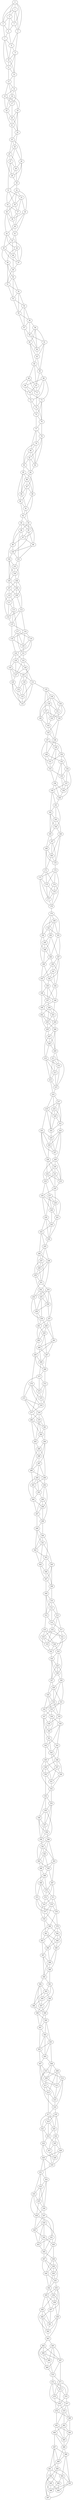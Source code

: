 strict graph G {
0;
1;
2;
3;
4;
5;
6;
7;
8;
9;
10;
11;
12;
13;
14;
15;
16;
17;
18;
19;
20;
21;
22;
23;
24;
25;
26;
27;
28;
29;
30;
31;
32;
33;
34;
35;
36;
37;
38;
39;
40;
41;
42;
43;
44;
45;
46;
47;
48;
49;
50;
51;
52;
53;
54;
55;
56;
57;
58;
59;
60;
61;
62;
63;
64;
65;
66;
67;
68;
69;
70;
71;
72;
73;
74;
75;
76;
77;
78;
79;
80;
81;
82;
83;
84;
85;
86;
87;
88;
89;
90;
91;
92;
93;
94;
95;
96;
97;
98;
99;
100;
101;
102;
103;
104;
105;
106;
107;
108;
109;
110;
111;
112;
113;
114;
115;
116;
117;
118;
119;
120;
121;
122;
123;
124;
125;
126;
127;
128;
129;
130;
131;
132;
133;
134;
135;
136;
137;
138;
139;
140;
141;
142;
143;
144;
145;
146;
147;
148;
149;
150;
151;
152;
153;
154;
155;
156;
157;
158;
159;
160;
161;
162;
163;
164;
165;
166;
167;
168;
169;
170;
171;
172;
173;
174;
175;
176;
177;
178;
179;
180;
181;
182;
183;
184;
185;
186;
187;
188;
189;
190;
191;
192;
193;
194;
195;
196;
197;
198;
199;
200;
201;
202;
203;
204;
205;
206;
207;
208;
209;
210;
211;
212;
213;
214;
215;
216;
217;
218;
219;
220;
221;
222;
223;
224;
225;
226;
227;
228;
229;
230;
231;
232;
233;
234;
235;
236;
237;
238;
239;
240;
241;
242;
243;
244;
245;
246;
247;
248;
249;
250;
251;
252;
253;
254;
255;
256;
257;
258;
259;
260;
261;
262;
263;
264;
265;
266;
267;
268;
269;
270;
271;
272;
273;
274;
275;
276;
277;
278;
279;
280;
281;
282;
283;
284;
285;
286;
287;
288;
289;
290;
291;
292;
293;
294;
295;
296;
297;
298;
299;
300;
301;
302;
303;
304;
305;
306;
307;
308;
309;
310;
311;
312;
313;
314;
315;
316;
317;
318;
319;
320;
321;
322;
323;
324;
325;
326;
327;
328;
329;
330;
331;
332;
333;
334;
335;
336;
337;
338;
339;
340;
341;
342;
343;
344;
345;
346;
347;
348;
349;
350;
351;
352;
353;
354;
355;
356;
357;
358;
359;
360;
361;
362;
363;
364;
365;
366;
367;
368;
369;
370;
371;
372;
373;
374;
375;
376;
377;
378;
379;
380;
381;
382;
383;
384;
385;
386;
387;
388;
389;
390;
391;
392;
393;
394;
395;
396;
397;
398;
399;
400;
401;
402;
403;
404;
405;
406;
407;
408;
409;
410;
411;
412;
413;
414;
415;
416;
417;
418;
419;
420;
421;
422;
423;
424;
425;
426;
427;
428;
429;
430;
431;
432;
433;
434;
435;
436;
437;
438;
439;
440;
441;
442;
443;
444;
445;
446;
447;
448;
449;
450;
451;
452;
453;
454;
455;
456;
457;
458;
459;
460;
461;
462;
463;
464;
465;
466;
467;
468;
469;
470;
471;
472;
473;
474;
475;
476;
477;
478;
479;
480;
481;
482;
483;
484;
485;
486;
487;
488;
489;
490;
491;
492;
493;
494;
495;
496;
497;
498;
499;
213 -- 214;
487 -- 490;
73 -- 75;
422 -- 425;
419 -- 421;
465 -- 466;
251 -- 253;
196 -- 197;
81 -- 84;
290 -- 292;
445 -- 446;
230 -- 232;
32 -- 35;
330 -- 332;
166 -- 169;
334 -- 336;
199 -- 202;
31 -- 35;
343 -- 346;
353 -- 356;
282 -- 283;
172 -- 173;
253 -- 255;
407 -- 409;
477 -- 479;
210 -- 214;
196 -- 199;
36 -- 41;
331 -- 333;
315 -- 319;
224 -- 229;
26 -- 30;
126 -- 130;
141 -- 144;
253 -- 254;
431 -- 434;
200 -- 204;
442 -- 443;
306 -- 308;
466 -- 467;
371 -- 375;
354 -- 355;
272 -- 274;
112 -- 115;
122 -- 123;
11 -- 13;
14 -- 16;
163 -- 165;
1 -- 3;
431 -- 433;
446 -- 448;
80 -- 82;
217 -- 220;
418 -- 422;
78 -- 81;
67 -- 70;
218 -- 221;
250 -- 251;
5 -- 8;
332 -- 335;
162 -- 163;
254 -- 258;
129 -- 134;
33 -- 35;
270 -- 276;
348 -- 351;
56 -- 58;
246 -- 247;
429 -- 431;
135 -- 136;
381 -- 383;
364 -- 365;
458 -- 462;
220 -- 222;
19 -- 20;
164 -- 165;
58 -- 59;
261 -- 264;
45 -- 46;
367 -- 371;
344 -- 347;
336 -- 339;
123 -- 128;
190 -- 191;
260 -- 264;
449 -- 452;
387 -- 388;
285 -- 289;
22 -- 23;
490 -- 493;
237 -- 239;
417 -- 419;
445 -- 447;
126 -- 127;
409 -- 411;
385 -- 389;
107 -- 110;
262 -- 265;
60 -- 63;
479 -- 481;
120 -- 121;
489 -- 490;
224 -- 226;
490 -- 494;
146 -- 149;
17 -- 18;
305 -- 307;
465 -- 468;
481 -- 483;
377 -- 379;
424 -- 429;
202 -- 203;
94 -- 98;
237 -- 240;
260 -- 262;
452 -- 454;
351 -- 352;
0 -- 1;
394 -- 397;
143 -- 145;
88 -- 91;
311 -- 312;
169 -- 170;
412 -- 416;
198 -- 199;
455 -- 456;
70 -- 73;
408 -- 412;
426 -- 428;
423 -- 424;
23 -- 24;
3 -- 6;
138 -- 141;
261 -- 263;
186 -- 189;
150 -- 152;
439 -- 442;
380 -- 381;
229 -- 234;
247 -- 251;
454 -- 456;
295 -- 298;
348 -- 350;
16 -- 17;
196 -- 198;
144 -- 146;
40 -- 41;
305 -- 308;
254 -- 259;
263 -- 267;
114 -- 115;
304 -- 306;
43 -- 47;
110 -- 111;
356 -- 358;
334 -- 337;
247 -- 250;
63 -- 65;
193 -- 195;
184 -- 187;
130 -- 133;
171 -- 175;
234 -- 237;
485 -- 486;
265 -- 269;
221 -- 222;
74 -- 75;
148 -- 152;
242 -- 243;
192 -- 195;
252 -- 254;
34 -- 39;
292 -- 296;
486 -- 489;
173 -- 175;
219 -- 222;
243 -- 245;
80 -- 83;
215 -- 216;
52 -- 55;
236 -- 238;
282 -- 284;
265 -- 270;
214 -- 216;
280 -- 281;
433 -- 436;
417 -- 420;
116 -- 120;
64 -- 67;
329 -- 331;
48 -- 51;
77 -- 80;
273 -- 278;
37 -- 40;
428 -- 430;
225 -- 226;
318 -- 320;
142 -- 143;
185 -- 188;
241 -- 244;
30 -- 32;
309 -- 312;
387 -- 390;
195 -- 198;
159 -- 161;
366 -- 369;
137 -- 143;
383 -- 386;
85 -- 88;
216 -- 218;
110 -- 114;
42 -- 44;
20 -- 22;
160 -- 161;
472 -- 476;
33 -- 36;
84 -- 87;
410 -- 413;
409 -- 413;
85 -- 90;
380 -- 382;
322 -- 324;
253 -- 256;
328 -- 329;
436 -- 438;
270 -- 274;
225 -- 227;
167 -- 168;
212 -- 213;
482 -- 483;
375 -- 377;
54 -- 55;
109 -- 112;
366 -- 368;
390 -- 391;
423 -- 425;
176 -- 177;
281 -- 284;
275 -- 278;
477 -- 480;
376 -- 380;
180 -- 181;
88 -- 90;
31 -- 33;
16 -- 19;
92 -- 93;
166 -- 170;
79 -- 80;
415 -- 416;
476 -- 479;
95 -- 100;
118 -- 120;
90 -- 92;
472 -- 474;
201 -- 203;
2 -- 6;
343 -- 345;
491 -- 494;
478 -- 481;
379 -- 382;
34 -- 37;
392 -- 397;
362 -- 364;
357 -- 358;
414 -- 417;
187 -- 192;
148 -- 153;
451 -- 452;
355 -- 356;
166 -- 167;
440 -- 442;
360 -- 362;
41 -- 44;
369 -- 373;
52 -- 53;
99 -- 100;
204 -- 206;
140 -- 143;
347 -- 351;
219 -- 220;
150 -- 151;
439 -- 440;
388 -- 389;
144 -- 145;
315 -- 320;
325 -- 327;
441 -- 445;
170 -- 172;
288 -- 289;
172 -- 176;
238 -- 240;
326 -- 328;
496 -- 499;
395 -- 397;
112 -- 114;
471 -- 473;
24 -- 25;
132 -- 133;
310 -- 311;
310 -- 313;
179 -- 181;
441 -- 443;
205 -- 207;
43 -- 45;
103 -- 104;
210 -- 213;
284 -- 286;
406 -- 410;
495 -- 498;
249 -- 250;
290 -- 294;
181 -- 182;
64 -- 65;
190 -- 194;
228 -- 232;
333 -- 336;
221 -- 224;
117 -- 119;
448 -- 449;
44 -- 48;
427 -- 428;
195 -- 197;
321 -- 323;
258 -- 259;
451 -- 453;
346 -- 347;
431 -- 432;
119 -- 121;
298 -- 300;
31 -- 34;
236 -- 240;
234 -- 236;
38 -- 39;
244 -- 245;
391 -- 395;
373 -- 377;
408 -- 414;
270 -- 273;
434 -- 438;
354 -- 358;
367 -- 372;
440 -- 443;
450 -- 451;
77 -- 78;
23 -- 25;
77 -- 79;
273 -- 276;
4 -- 6;
476 -- 478;
218 -- 222;
328 -- 331;
373 -- 374;
117 -- 120;
12 -- 14;
434 -- 437;
314 -- 316;
71 -- 74;
207 -- 209;
167 -- 169;
245 -- 248;
468 -- 470;
175 -- 176;
78 -- 79;
36 -- 40;
96 -- 97;
316 -- 318;
231 -- 234;
491 -- 492;
207 -- 208;
259 -- 261;
18 -- 20;
339 -- 340;
472 -- 473;
64 -- 66;
113 -- 114;
344 -- 346;
24 -- 27;
96 -- 101;
432 -- 435;
482 -- 485;
96 -- 99;
128 -- 130;
365 -- 367;
368 -- 369;
281 -- 282;
106 -- 109;
61 -- 63;
358 -- 359;
149 -- 151;
81 -- 82;
305 -- 306;
7 -- 11;
465 -- 467;
369 -- 370;
323 -- 325;
34 -- 38;
363 -- 365;
70 -- 72;
382 -- 384;
364 -- 366;
238 -- 241;
484 -- 485;
137 -- 144;
223 -- 227;
287 -- 289;
424 -- 428;
460 -- 461;
363 -- 366;
361 -- 362;
147 -- 151;
104 -- 105;
172 -- 175;
163 -- 164;
316 -- 321;
287 -- 290;
256 -- 258;
66 -- 69;
408 -- 409;
397 -- 398;
306 -- 307;
335 -- 339;
371 -- 374;
128 -- 132;
137 -- 140;
145 -- 146;
203 -- 206;
398 -- 400;
463 -- 465;
39 -- 40;
11 -- 12;
333 -- 337;
208 -- 209;
199 -- 201;
211 -- 212;
125 -- 129;
211 -- 214;
123 -- 126;
123 -- 127;
262 -- 266;
462 -- 463;
73 -- 74;
113 -- 115;
100 -- 101;
276 -- 277;
28 -- 30;
103 -- 105;
444 -- 446;
253 -- 257;
478 -- 480;
32 -- 36;
202 -- 204;
59 -- 62;
432 -- 436;
284 -- 287;
488 -- 493;
211 -- 215;
84 -- 86;
6 -- 7;
163 -- 166;
111 -- 113;
480 -- 482;
263 -- 264;
129 -- 132;
243 -- 246;
459 -- 463;
7 -- 8;
257 -- 262;
411 -- 414;
25 -- 27;
365 -- 368;
470 -- 471;
116 -- 119;
299 -- 300;
5 -- 9;
393 -- 394;
349 -- 352;
315 -- 321;
394 -- 398;
298 -- 299;
430 -- 431;
192 -- 194;
157 -- 158;
368 -- 373;
89 -- 91;
48 -- 49;
390 -- 392;
256 -- 257;
154 -- 158;
80 -- 81;
411 -- 416;
338 -- 340;
32 -- 34;
247 -- 249;
156 -- 158;
185 -- 189;
416 -- 418;
382 -- 386;
51 -- 53;
479 -- 480;
323 -- 324;
227 -- 229;
121 -- 123;
248 -- 250;
283 -- 286;
232 -- 235;
350 -- 353;
396 -- 399;
406 -- 408;
410 -- 412;
493 -- 498;
83 -- 84;
69 -- 70;
224 -- 225;
44 -- 47;
220 -- 221;
382 -- 385;
139 -- 142;
392 -- 395;
258 -- 261;
472 -- 475;
329 -- 330;
153 -- 155;
56 -- 59;
487 -- 488;
424 -- 427;
101 -- 103;
370 -- 371;
453 -- 456;
2 -- 4;
49 -- 50;
58 -- 60;
137 -- 142;
355 -- 357;
330 -- 333;
9 -- 12;
421 -- 423;
98 -- 101;
401 -- 402;
330 -- 334;
357 -- 359;
24 -- 26;
233 -- 235;
442 -- 445;
422 -- 426;
68 -- 73;
198 -- 201;
425 -- 426;
407 -- 410;
183 -- 188;
237 -- 238;
167 -- 170;
3 -- 5;
321 -- 322;
40 -- 42;
341 -- 344;
157 -- 160;
294 -- 297;
381 -- 385;
449 -- 451;
204 -- 205;
188 -- 190;
22 -- 24;
168 -- 171;
158 -- 160;
316 -- 319;
241 -- 242;
85 -- 86;
27 -- 31;
400 -- 403;
277 -- 279;
420 -- 422;
21 -- 22;
182 -- 185;
325 -- 326;
190 -- 193;
475 -- 477;
66 -- 67;
91 -- 93;
307 -- 308;
311 -- 313;
202 -- 205;
35 -- 38;
453 -- 457;
418 -- 420;
63 -- 64;
455 -- 458;
1 -- 4;
317 -- 321;
331 -- 335;
426 -- 429;
106 -- 107;
379 -- 383;
206 -- 208;
271 -- 272;
467 -- 470;
115 -- 116;
54 -- 56;
471 -- 475;
209 -- 211;
290 -- 293;
230 -- 231;
124 -- 126;
257 -- 260;
173 -- 178;
317 -- 320;
131 -- 133;
251 -- 254;
435 -- 438;
117 -- 121;
127 -- 129;
320 -- 322;
394 -- 399;
491 -- 495;
122 -- 125;
373 -- 376;
389 -- 391;
136 -- 140;
339 -- 342;
450 -- 452;
140 -- 145;
61 -- 65;
76 -- 78;
411 -- 415;
419 -- 420;
457 -- 461;
141 -- 142;
461 -- 462;
483 -- 486;
312 -- 315;
165 -- 167;
363 -- 367;
86 -- 88;
10 -- 12;
489 -- 491;
19 -- 21;
349 -- 351;
353 -- 354;
455 -- 457;
154 -- 155;
245 -- 247;
313 -- 317;
179 -- 182;
49 -- 51;
388 -- 390;
401 -- 404;
94 -- 95;
312 -- 314;
432 -- 433;
385 -- 388;
200 -- 202;
188 -- 189;
301 -- 304;
94 -- 99;
352 -- 353;
301 -- 302;
453 -- 455;
278 -- 279;
159 -- 160;
95 -- 98;
407 -- 411;
391 -- 394;
464 -- 466;
252 -- 255;
293 -- 295;
187 -- 190;
180 -- 184;
1 -- 5;
74 -- 76;
102 -- 103;
90 -- 91;
67 -- 71;
315 -- 318;
345 -- 349;
479 -- 482;
293 -- 294;
86 -- 89;
195 -- 196;
408 -- 413;
436 -- 437;
467 -- 471;
108 -- 110;
152 -- 155;
362 -- 366;
131 -- 134;
372 -- 375;
162 -- 164;
65 -- 68;
297 -- 299;
95 -- 97;
259 -- 260;
474 -- 476;
155 -- 157;
78 -- 82;
284 -- 285;
191 -- 192;
395 -- 396;
153 -- 156;
32 -- 33;
45 -- 48;
54 -- 57;
229 -- 233;
271 -- 274;
443 -- 445;
174 -- 177;
481 -- 484;
331 -- 334;
250 -- 252;
269 -- 271;
113 -- 117;
171 -- 174;
480 -- 483;
235 -- 238;
174 -- 176;
193 -- 196;
146 -- 148;
50 -- 52;
30 -- 31;
110 -- 113;
91 -- 92;
338 -- 342;
189 -- 192;
271 -- 273;
434 -- 435;
392 -- 393;
457 -- 460;
447 -- 449;
412 -- 415;
286 -- 287;
468 -- 469;
487 -- 489;
292 -- 295;
125 -- 128;
52 -- 54;
488 -- 492;
252 -- 256;
294 -- 296;
157 -- 159;
27 -- 28;
222 -- 225;
239 -- 244;
378 -- 381;
323 -- 326;
381 -- 384;
310 -- 312;
486 -- 488;
326 -- 327;
92 -- 94;
48 -- 50;
399 -- 401;
231 -- 235;
124 -- 125;
229 -- 230;
296 -- 297;
59 -- 61;
58 -- 62;
304 -- 307;
46 -- 49;
155 -- 158;
182 -- 186;
481 -- 485;
97 -- 98;
165 -- 168;
179 -- 183;
217 -- 218;
228 -- 230;
55 -- 56;
86 -- 87;
216 -- 219;
273 -- 277;
361 -- 363;
89 -- 92;
348 -- 352;
470 -- 472;
36 -- 39;
53 -- 55;
20 -- 21;
194 -- 197;
136 -- 139;
8 -- 10;
118 -- 122;
223 -- 225;
453 -- 454;
493 -- 499;
444 -- 447;
426 -- 430;
383 -- 387;
437 -- 441;
116 -- 118;
93 -- 95;
228 -- 231;
277 -- 280;
498 -- 497;
369 -- 372;
162 -- 165;
301 -- 305;
336 -- 338;
484 -- 486;
332 -- 334;
399 -- 400;
119 -- 122;
473 -- 475;
13 -- 15;
342 -- 344;
75 -- 76;
279 -- 283;
21 -- 23;
9 -- 11;
313 -- 314;
161 -- 163;
429 -- 430;
437 -- 440;
131 -- 135;
393 -- 396;
309 -- 311;
149 -- 150;
465 -- 469;
15 -- 17;
133 -- 134;
138 -- 144;
102 -- 104;
117 -- 118;
255 -- 256;
477 -- 478;
226 -- 227;
469 -- 470;
248 -- 249;
317 -- 319;
267 -- 269;
237 -- 241;
367 -- 370;
456 -- 459;
347 -- 349;
9 -- 10;
125 -- 127;
264 -- 265;
242 -- 244;
139 -- 141;
345 -- 350;
484 -- 487;
303 -- 304;
13 -- 14;
439 -- 443;
200 -- 201;
87 -- 90;
456 -- 457;
0 -- 4;
417 -- 421;
488 -- 489;
490 -- 495;
211 -- 213;
475 -- 478;
10 -- 11;
47 -- 49;
255 -- 258;
87 -- 88;
223 -- 228;
231 -- 233;
384 -- 386;
257 -- 261;
149 -- 153;
452 -- 455;
374 -- 377;
246 -- 248;
463 -- 464;
97 -- 99;
494 -- 498;
402 -- 403;
464 -- 468;
138 -- 142;
295 -- 297;
269 -- 272;
441 -- 444;
324 -- 327;
447 -- 450;
466 -- 468;
286 -- 288;
429 -- 432;
186 -- 188;
376 -- 379;
60 -- 64;
69 -- 72;
72 -- 74;
69 -- 71;
164 -- 166;
403 -- 404;
66 -- 70;
18 -- 21;
274 -- 275;
132 -- 134;
303 -- 306;
203 -- 205;
392 -- 396;
494 -- 497;
289 -- 291;
111 -- 114;
148 -- 151;
51 -- 52;
152 -- 154;
302 -- 303;
232 -- 234;
279 -- 282;
313 -- 316;
87 -- 89;
43 -- 46;
218 -- 220;
438 -- 441;
223 -- 226;
46 -- 47;
403 -- 405;
38 -- 41;
119 -- 120;
243 -- 244;
446 -- 450;
55 -- 57;
386 -- 387;
112 -- 116;
103 -- 106;
159 -- 162;
393 -- 395;
262 -- 267;
194 -- 198;
19 -- 22;
268 -- 271;
414 -- 415;
280 -- 283;
360 -- 363;
403 -- 406;
325 -- 328;
346 -- 348;
356 -- 359;
410 -- 414;
212 -- 215;
400 -- 401;
156 -- 160;
208 -- 210;
168 -- 170;
396 -- 398;
79 -- 83;
41 -- 43;
213 -- 215;
285 -- 288;
154 -- 157;
459 -- 462;
239 -- 243;
240 -- 241;
26 -- 29;
236 -- 239;
266 -- 268;
255 -- 259;
181 -- 184;
311 -- 314;
187 -- 191;
267 -- 268;
82 -- 84;
102 -- 105;
99 -- 102;
438 -- 440;
471 -- 474;
422 -- 427;
83 -- 85;
101 -- 104;
109 -- 111;
402 -- 405;
130 -- 132;
406 -- 409;
168 -- 169;
56 -- 57;
174 -- 178;
347 -- 350;
342 -- 345;
268 -- 269;
352 -- 354;
235 -- 236;
217 -- 221;
177 -- 178;
115 -- 118;
318 -- 319;
57 -- 60;
278 -- 281;
285 -- 286;
0 -- 3;
337 -- 338;
303 -- 305;
413 -- 415;
185 -- 186;
346 -- 349;
287 -- 288;
245 -- 246;
42 -- 43;
372 -- 374;
76 -- 77;
274 -- 277;
416 -- 417;
98 -- 100;
324 -- 325;
152 -- 156;
189 -- 193;
270 -- 275;
104 -- 106;
197 -- 199;
145 -- 147;
121 -- 124;
239 -- 242;
6 -- 8;
448 -- 450;
336 -- 340;
126 -- 131;
454 -- 458;
359 -- 361;
264 -- 266;
487 -- 491;
42 -- 45;
191 -- 194;
460 -- 462;
473 -- 474;
209 -- 212;
272 -- 276;
14 -- 15;
147 -- 150;
139 -- 140;
288 -- 291;
14 -- 17;
353 -- 355;
482 -- 484;
418 -- 419;
375 -- 376;
384 -- 385;
354 -- 357;
302 -- 304;
439 -- 444;
278 -- 280;
184 -- 186;
50 -- 53;
355 -- 359;
58 -- 61;
93 -- 97;
135 -- 139;
328 -- 332;
405 -- 407;
425 -- 427;
402 -- 404;
1 -- 2;
246 -- 249;
358 -- 360;
122 -- 124;
2 -- 3;
263 -- 266;
94 -- 96;
151 -- 153;
371 -- 376;
397 -- 399;
33 -- 37;
460 -- 463;
433 -- 435;
93 -- 96;
466 -- 469;
172 -- 174;
404 -- 405;
143 -- 146;
50 -- 51;
147 -- 149;
300 -- 301;
206 -- 207;
494 -- 496;
496 -- 498;
249 -- 251;
100 -- 102;
128 -- 131;
483 -- 485;
68 -- 71;
15 -- 18;
169 -- 171;
23 -- 26;
44 -- 46;
291 -- 293;
300 -- 303;
314 -- 317;
200 -- 203;
495 -- 497;
421 -- 424;
300 -- 302;
105 -- 108;
29 -- 30;
275 -- 276;
386 -- 388;
374 -- 378;
454 -- 459;
129 -- 133;
105 -- 107;
81 -- 83;
107 -- 111;
25 -- 28;
53 -- 54;
370 -- 372;
68 -- 72;
108 -- 109;
8 -- 9;
178 -- 179;
464 -- 467;
183 -- 187;
368 -- 370;
343 -- 344;
492 -- 497;
150 -- 154;
360 -- 364;
130 -- 134;
337 -- 341;
135 -- 137;
60 -- 62;
387 -- 389;
299 -- 301;
156 -- 159;
206 -- 209;
291 -- 294;
57 -- 59;
248 -- 252;
458 -- 460;
226 -- 228;
205 -- 208;
240 -- 242;
85 -- 89;
389 -- 390;
38 -- 42;
219 -- 223;
68 -- 69;
329 -- 332;
289 -- 292;
232 -- 233;
207 -- 210;
197 -- 200;
224 -- 227;
360 -- 361;
375 -- 378;
337 -- 340;
327 -- 329;
210 -- 212;
161 -- 164;
339 -- 343;
324 -- 326;
308 -- 309;
427 -- 430;
341 -- 343;
191 -- 193;
72 -- 75;
446 -- 449;
66 -- 71;
309 -- 310;
327 -- 330;
4 -- 7;
474 -- 477;
283 -- 285;
379 -- 384;
108 -- 112;
0 -- 5;
13 -- 16;
216 -- 217;
0 -- 2;
79 -- 82;
412 -- 413;
124 -- 127;
184 -- 185;
380 -- 383;
147 -- 148;
448 -- 451;
26 -- 28;
473 -- 476;
459 -- 461;
295 -- 296;
179 -- 180;
106 -- 108;
464 -- 469;
418 -- 421;
297 -- 298;
391 -- 393;
356 -- 357;
378 -- 380;
17 -- 20;
25 -- 29;
73 -- 76;
362 -- 365;
135 -- 138;
361 -- 364;
279 -- 281;
308 -- 310;
435 -- 436;
280 -- 282;
398 -- 401;
260 -- 263;
265 -- 268;
420 -- 423;
292 -- 293;
492 -- 496;
425 -- 428;
181 -- 183;
340 -- 341;
350 -- 351;
307 -- 309;
7 -- 10;
45 -- 47;
171 -- 173;
437 -- 439;
341 -- 342;
442 -- 444;
419 -- 423;
320 -- 323;
266 -- 267;
404 -- 407;
230 -- 233;
28 -- 29;
180 -- 183;
296 -- 298;
107 -- 109;
214 -- 215;
299 -- 302;
492 -- 493;
335 -- 338;
37 -- 39;
377 -- 378;
27 -- 29;
61 -- 62;
405 -- 406;
217 -- 219;
345 -- 348;
15 -- 19;
75 -- 77;
458 -- 461;
175 -- 177;
12 -- 13;
319 -- 322;
333 -- 335;
65 -- 67;
201 -- 204;
318 -- 322;
62 -- 63;
433 -- 434;
16 -- 18;
136 -- 141;
35 -- 37;
180 -- 182;
447 -- 448;
495 -- 499;
161 -- 162;
290 -- 291;
136 -- 138;
176 -- 178;
173 -- 177;
272 -- 275;
400 -- 402;
}

